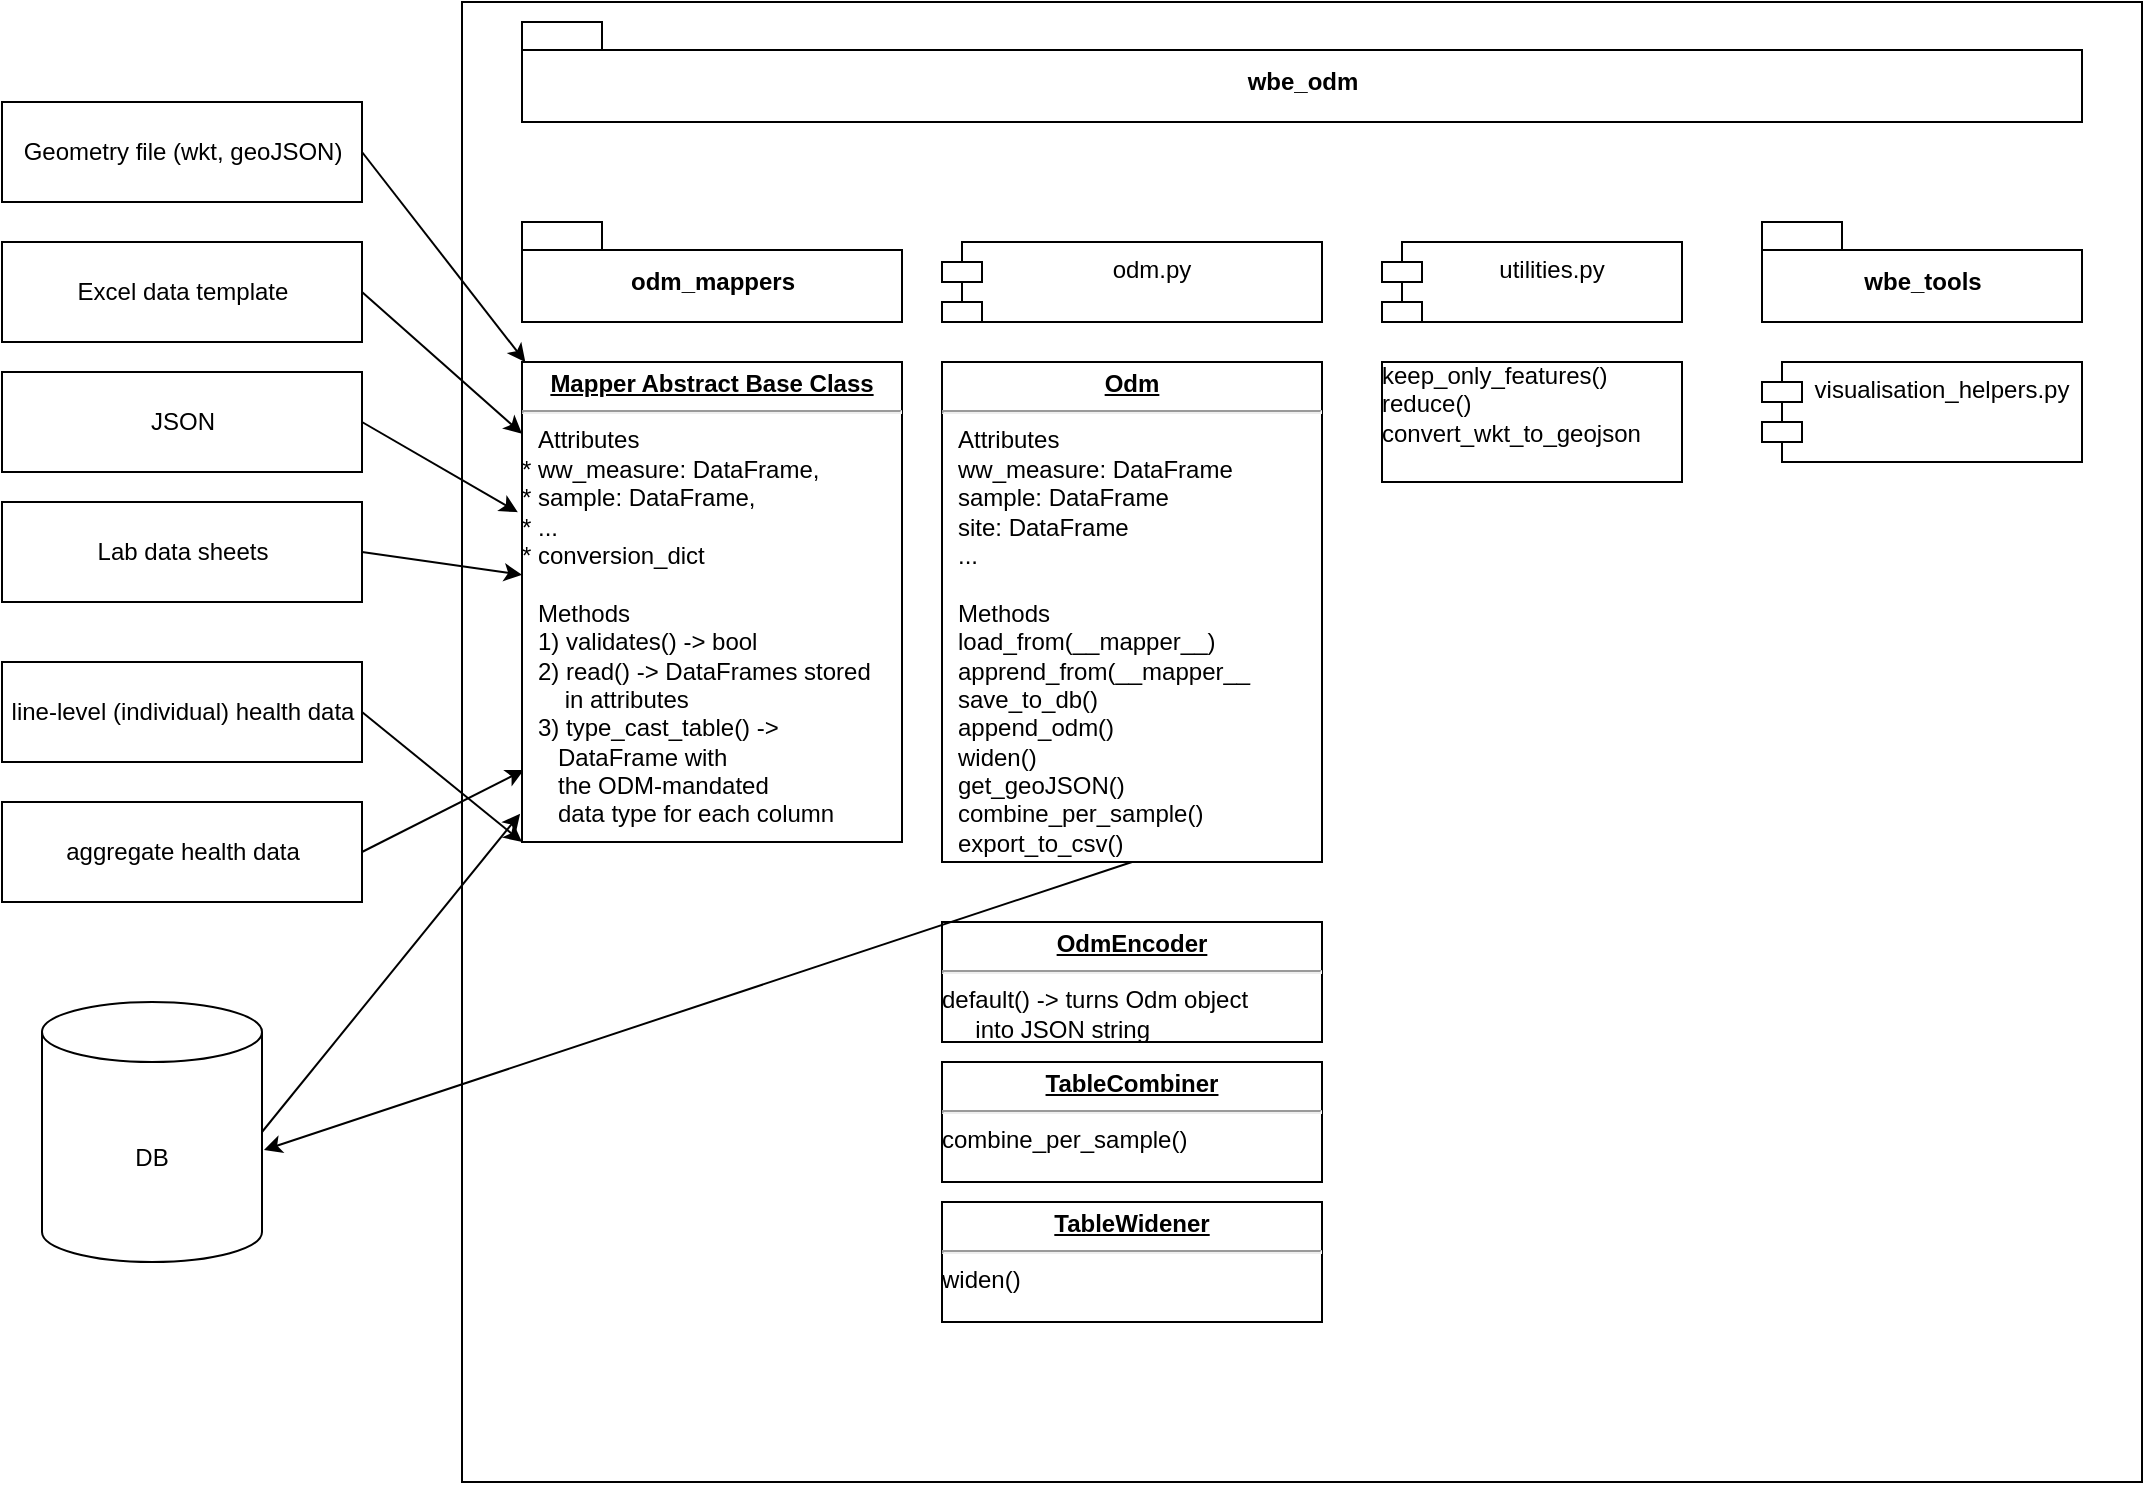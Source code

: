 <mxfile>
    <diagram id="J2tYgQzWkE0d9zS7tPdh" name="Page-1">
        <mxGraphModel dx="611" dy="652" grid="1" gridSize="10" guides="1" tooltips="1" connect="1" arrows="1" fold="1" page="1" pageScale="1" pageWidth="850" pageHeight="1100" math="0" shadow="0">
            <root>
                <mxCell id="0"/>
                <mxCell id="1" parent="0"/>
                <mxCell id="Ons94C2ZRACeFPXKF9dP-36" value="" style="rounded=0;whiteSpace=wrap;html=1;fontColor=#FF0000;fillColor=none;" parent="1" vertex="1">
                    <mxGeometry x="250" y="80" width="840" height="740" as="geometry"/>
                </mxCell>
                <mxCell id="Ons94C2ZRACeFPXKF9dP-13" value="wbe_odm" style="shape=folder;fontStyle=1;spacingTop=10;tabWidth=40;tabHeight=14;tabPosition=left;html=1;" parent="1" vertex="1">
                    <mxGeometry x="280" y="90" width="780" height="50" as="geometry"/>
                </mxCell>
                <mxCell id="Ons94C2ZRACeFPXKF9dP-15" value="odm.py " style="shape=module;align=left;spacingLeft=20;align=center;verticalAlign=top;" parent="1" vertex="1">
                    <mxGeometry x="490" y="200" width="190" height="40" as="geometry"/>
                </mxCell>
                <mxCell id="Ons94C2ZRACeFPXKF9dP-16" value="utilities.py " style="shape=module;align=left;spacingLeft=20;align=center;verticalAlign=top;" parent="1" vertex="1">
                    <mxGeometry x="710" y="200" width="150" height="40" as="geometry"/>
                </mxCell>
                <mxCell id="Ons94C2ZRACeFPXKF9dP-17" value="visualisation_helpers.py " style="shape=module;align=left;spacingLeft=20;align=center;verticalAlign=top;" parent="1" vertex="1">
                    <mxGeometry x="900" y="260" width="160" height="50" as="geometry"/>
                </mxCell>
                <mxCell id="Ons94C2ZRACeFPXKF9dP-18" value="&lt;p style=&quot;margin: 0px ; margin-top: 4px ; text-align: center ; text-decoration: underline&quot;&gt;&lt;b&gt;Odm&lt;/b&gt;&lt;/p&gt;&lt;hr&gt;&lt;p style=&quot;margin: 0px ; margin-left: 8px&quot;&gt;Attributes&lt;br&gt;&lt;/p&gt;&lt;p style=&quot;margin: 0px ; margin-left: 8px&quot;&gt;ww_measure: DataFrame&lt;/p&gt;&lt;p style=&quot;margin: 0px ; margin-left: 8px&quot;&gt;sample: DataFrame&lt;/p&gt;&lt;p style=&quot;margin: 0px ; margin-left: 8px&quot;&gt;site: DataFrame&lt;/p&gt;&lt;p style=&quot;margin: 0px ; margin-left: 8px&quot;&gt;...&lt;/p&gt;&lt;p style=&quot;margin: 0px ; margin-left: 8px&quot;&gt;&lt;br&gt;&lt;/p&gt;&lt;p style=&quot;margin: 0px ; margin-left: 8px&quot;&gt;Methods&lt;/p&gt;&lt;p style=&quot;margin: 0px ; margin-left: 8px&quot;&gt;load_from(__mapper__)&lt;/p&gt;&lt;p style=&quot;margin: 0px ; margin-left: 8px&quot;&gt;apprend_from(__mapper__&lt;font color=&quot;#ffffff&quot;&gt;)&lt;/font&gt;&lt;br&gt;&lt;/p&gt;&lt;p style=&quot;margin: 0px ; margin-left: 8px&quot;&gt;save_to_db()&lt;/p&gt;&lt;p style=&quot;margin: 0px ; margin-left: 8px&quot;&gt;append_odm()&lt;/p&gt;&lt;p style=&quot;margin: 0px ; margin-left: 8px&quot;&gt;widen()&lt;/p&gt;&lt;p style=&quot;margin: 0px ; margin-left: 8px&quot;&gt;get_geoJSON()&lt;/p&gt;&lt;p style=&quot;margin: 0px ; margin-left: 8px&quot;&gt;combine_per_sample()&lt;/p&gt;&lt;p style=&quot;margin: 0px ; margin-left: 8px&quot;&gt;export_to_csv()&lt;br&gt;&lt;/p&gt;&lt;p style=&quot;margin: 0px ; margin-left: 8px&quot;&gt;&lt;br&gt;&lt;/p&gt;" style="verticalAlign=top;align=left;overflow=fill;fontSize=12;fontFamily=Helvetica;html=1;" parent="1" vertex="1">
                    <mxGeometry x="490" y="260" width="190" height="250" as="geometry"/>
                </mxCell>
                <mxCell id="Ons94C2ZRACeFPXKF9dP-19" value="&lt;p style=&quot;margin: 0px ; margin-top: 4px ; text-align: center ; text-decoration: underline&quot;&gt;&lt;b&gt;OdmEncoder&lt;/b&gt;&lt;/p&gt;&lt;hr&gt;default() -&amp;gt; turns Odm object&lt;br&gt;&amp;nbsp; &amp;nbsp; &amp;nbsp;into JSON string" style="verticalAlign=top;align=left;overflow=fill;fontSize=12;fontFamily=Helvetica;html=1;" parent="1" vertex="1">
                    <mxGeometry x="490" y="540" width="190" height="60" as="geometry"/>
                </mxCell>
                <mxCell id="Ons94C2ZRACeFPXKF9dP-21" value="&lt;div&gt;&lt;span&gt;keep_only_features()&lt;/span&gt;&lt;br&gt;&lt;/div&gt;&lt;div&gt;reduce()&lt;/div&gt;&lt;div&gt;convert_wkt_to_geojson&lt;/div&gt;&lt;div&gt;&lt;br&gt;&lt;/div&gt;&lt;div&gt;&lt;br&gt;&lt;/div&gt;" style="verticalAlign=top;align=left;overflow=fill;fontSize=12;fontFamily=Helvetica;html=1;" parent="1" vertex="1">
                    <mxGeometry x="710" y="260" width="150" height="60" as="geometry"/>
                </mxCell>
                <mxCell id="Ons94C2ZRACeFPXKF9dP-22" value="Excel data template" style="html=1;" parent="1" vertex="1">
                    <mxGeometry x="20" y="200" width="180" height="50" as="geometry"/>
                </mxCell>
                <mxCell id="Ons94C2ZRACeFPXKF9dP-23" value="DB" style="shape=cylinder3;whiteSpace=wrap;html=1;boundedLbl=1;backgroundOutline=1;size=15;" parent="1" vertex="1">
                    <mxGeometry x="40" y="580" width="110" height="130" as="geometry"/>
                </mxCell>
                <mxCell id="Ons94C2ZRACeFPXKF9dP-24" value="" style="endArrow=classic;html=1;exitX=1;exitY=0.5;exitDx=0;exitDy=0;" parent="1" source="Ons94C2ZRACeFPXKF9dP-22" target="Ons94C2ZRACeFPXKF9dP-33" edge="1">
                    <mxGeometry width="50" height="50" relative="1" as="geometry">
                        <mxPoint x="155" y="320" as="sourcePoint"/>
                        <mxPoint x="250" y="380" as="targetPoint"/>
                    </mxGeometry>
                </mxCell>
                <mxCell id="Ons94C2ZRACeFPXKF9dP-25" value="" style="endArrow=classic;html=1;entryX=1.009;entryY=0.569;entryDx=0;entryDy=0;entryPerimeter=0;exitX=0.5;exitY=1;exitDx=0;exitDy=0;" parent="1" source="Ons94C2ZRACeFPXKF9dP-18" target="Ons94C2ZRACeFPXKF9dP-23" edge="1">
                    <mxGeometry width="50" height="50" relative="1" as="geometry">
                        <mxPoint x="510" y="580" as="sourcePoint"/>
                        <mxPoint x="410" y="650" as="targetPoint"/>
                    </mxGeometry>
                </mxCell>
                <mxCell id="Ons94C2ZRACeFPXKF9dP-26" value="" style="endArrow=classic;html=1;entryX=-0.005;entryY=0.941;entryDx=0;entryDy=0;exitX=1;exitY=0.5;exitDx=0;exitDy=0;exitPerimeter=0;entryPerimeter=0;" parent="1" source="Ons94C2ZRACeFPXKF9dP-23" target="Ons94C2ZRACeFPXKF9dP-33" edge="1">
                    <mxGeometry width="50" height="50" relative="1" as="geometry">
                        <mxPoint x="160" y="810" as="sourcePoint"/>
                        <mxPoint x="260" y="740" as="targetPoint"/>
                    </mxGeometry>
                </mxCell>
                <mxCell id="Ons94C2ZRACeFPXKF9dP-27" value="Geometry file (wkt, geoJSON)" style="html=1;" parent="1" vertex="1">
                    <mxGeometry x="20" y="130" width="180" height="50" as="geometry"/>
                </mxCell>
                <mxCell id="Ons94C2ZRACeFPXKF9dP-28" value="" style="endArrow=classic;html=1;exitX=1;exitY=0.5;exitDx=0;exitDy=0;" parent="1" source="Ons94C2ZRACeFPXKF9dP-27" target="Ons94C2ZRACeFPXKF9dP-33" edge="1">
                    <mxGeometry width="50" height="50" relative="1" as="geometry">
                        <mxPoint x="180" y="250" as="sourcePoint"/>
                        <mxPoint x="275" y="310" as="targetPoint"/>
                    </mxGeometry>
                </mxCell>
                <mxCell id="Ons94C2ZRACeFPXKF9dP-29" value="line-level (individual) health data" style="html=1;" parent="1" vertex="1">
                    <mxGeometry x="20" y="410" width="180" height="50" as="geometry"/>
                </mxCell>
                <mxCell id="Ons94C2ZRACeFPXKF9dP-30" value="" style="endArrow=classic;html=1;exitX=1;exitY=0.5;exitDx=0;exitDy=0;" parent="1" source="Ons94C2ZRACeFPXKF9dP-29" edge="1">
                    <mxGeometry width="50" height="50" relative="1" as="geometry">
                        <mxPoint x="210" y="550" as="sourcePoint"/>
                        <mxPoint x="280" y="500" as="targetPoint"/>
                    </mxGeometry>
                </mxCell>
                <mxCell id="Ons94C2ZRACeFPXKF9dP-31" value="aggregate health data" style="html=1;" parent="1" vertex="1">
                    <mxGeometry x="20" y="480" width="180" height="50" as="geometry"/>
                </mxCell>
                <mxCell id="Ons94C2ZRACeFPXKF9dP-32" value="" style="endArrow=classic;html=1;entryX=0.005;entryY=0.85;entryDx=0;entryDy=0;entryPerimeter=0;exitX=1;exitY=0.5;exitDx=0;exitDy=0;" parent="1" source="Ons94C2ZRACeFPXKF9dP-31" target="Ons94C2ZRACeFPXKF9dP-33" edge="1">
                    <mxGeometry width="50" height="50" relative="1" as="geometry">
                        <mxPoint x="190" y="650" as="sourcePoint"/>
                        <mxPoint x="290" y="580" as="targetPoint"/>
                    </mxGeometry>
                </mxCell>
                <mxCell id="Ons94C2ZRACeFPXKF9dP-33" value="&lt;p style=&quot;margin: 0px ; margin-top: 4px ; text-align: center ; text-decoration: underline&quot;&gt;&lt;b&gt;Mapper Abstract Base Class&lt;/b&gt;&lt;br&gt;&lt;/p&gt;&lt;hr&gt;&lt;p style=&quot;margin: 0px ; margin-left: 8px&quot;&gt;Attributes&lt;br&gt;&lt;/p&gt;* ww_measure: DataFrame,&lt;br&gt;* sample: DataFrame,&lt;br&gt;* ...&lt;br&gt;* conversion_dict&lt;br&gt;&lt;p style=&quot;margin: 0px ; margin-left: 8px&quot;&gt;&lt;br&gt;&lt;/p&gt;&lt;p style=&quot;margin: 0px ; margin-left: 8px&quot;&gt;Methods&lt;/p&gt;&lt;p style=&quot;margin: 0px ; margin-left: 8px&quot;&gt;1) validates() -&amp;gt; bool&lt;/p&gt;&lt;p style=&quot;margin: 0px ; margin-left: 8px&quot;&gt;2) read() -&amp;gt; DataFrames stored&lt;/p&gt;&lt;p style=&quot;margin: 0px ; margin-left: 8px&quot;&gt;&amp;nbsp; &amp;nbsp; in attributes&lt;/p&gt;&lt;p style=&quot;margin: 0px ; margin-left: 8px&quot;&gt;3) type_cast_table() -&amp;gt;&lt;/p&gt;&lt;p style=&quot;margin: 0px ; margin-left: 8px&quot;&gt;&amp;nbsp; &amp;nbsp;DataFrame with&lt;/p&gt;&lt;p style=&quot;margin: 0px ; margin-left: 8px&quot;&gt;&amp;nbsp; &amp;nbsp;the ODM-mandated&lt;/p&gt;&lt;p style=&quot;margin: 0px ; margin-left: 8px&quot;&gt;&amp;nbsp; &amp;nbsp;data type for each column&lt;/p&gt;&lt;br&gt;&lt;p style=&quot;margin: 0px ; margin-left: 8px&quot;&gt;&lt;br&gt;&lt;/p&gt;" style="verticalAlign=top;align=left;overflow=fill;fontSize=12;fontFamily=Helvetica;html=1;" parent="1" vertex="1">
                    <mxGeometry x="280" y="260" width="190" height="240" as="geometry"/>
                </mxCell>
                <mxCell id="Ons94C2ZRACeFPXKF9dP-35" value="&lt;div&gt;wbe_tools&lt;/div&gt;" style="shape=folder;fontStyle=1;spacingTop=10;tabWidth=40;tabHeight=14;tabPosition=left;html=1;" parent="1" vertex="1">
                    <mxGeometry x="900" y="190" width="160" height="50" as="geometry"/>
                </mxCell>
                <mxCell id="2" value="odm_mappers" style="shape=folder;fontStyle=1;spacingTop=10;tabWidth=40;tabHeight=14;tabPosition=left;html=1;" parent="1" vertex="1">
                    <mxGeometry x="280" y="190" width="190" height="50" as="geometry"/>
                </mxCell>
                <mxCell id="3" value="JSON" style="html=1;" parent="1" vertex="1">
                    <mxGeometry x="20" y="265" width="180" height="50" as="geometry"/>
                </mxCell>
                <mxCell id="4" value="Lab data sheets" style="html=1;" parent="1" vertex="1">
                    <mxGeometry x="20" y="330" width="180" height="50" as="geometry"/>
                </mxCell>
                <mxCell id="5" value="" style="endArrow=classic;html=1;exitX=1;exitY=0.5;exitDx=0;exitDy=0;entryX=-0.011;entryY=0.313;entryDx=0;entryDy=0;entryPerimeter=0;" parent="1" source="3" target="Ons94C2ZRACeFPXKF9dP-33" edge="1">
                    <mxGeometry width="50" height="50" relative="1" as="geometry">
                        <mxPoint x="165" y="330" as="sourcePoint"/>
                        <mxPoint x="290" y="386.818" as="targetPoint"/>
                    </mxGeometry>
                </mxCell>
                <mxCell id="6" value="" style="endArrow=classic;html=1;exitX=1;exitY=0.5;exitDx=0;exitDy=0;" parent="1" source="4" target="Ons94C2ZRACeFPXKF9dP-33" edge="1">
                    <mxGeometry width="50" height="50" relative="1" as="geometry">
                        <mxPoint x="175" y="340" as="sourcePoint"/>
                        <mxPoint x="300" y="396.818" as="targetPoint"/>
                    </mxGeometry>
                </mxCell>
                <mxCell id="7" value="&lt;p style=&quot;margin: 0px ; margin-top: 4px ; text-align: center ; text-decoration: underline&quot;&gt;&lt;b&gt;TableCombiner&lt;/b&gt;&lt;/p&gt;&lt;hr&gt;combine_per_sample()" style="verticalAlign=top;align=left;overflow=fill;fontSize=12;fontFamily=Helvetica;html=1;" vertex="1" parent="1">
                    <mxGeometry x="490" y="610" width="190" height="60" as="geometry"/>
                </mxCell>
                <mxCell id="8" value="&lt;p style=&quot;margin: 0px ; margin-top: 4px ; text-align: center ; text-decoration: underline&quot;&gt;&lt;b&gt;TableWidener&lt;/b&gt;&lt;/p&gt;&lt;hr&gt;widen()" style="verticalAlign=top;align=left;overflow=fill;fontSize=12;fontFamily=Helvetica;html=1;" vertex="1" parent="1">
                    <mxGeometry x="490" y="680" width="190" height="60" as="geometry"/>
                </mxCell>
            </root>
        </mxGraphModel>
    </diagram>
</mxfile>